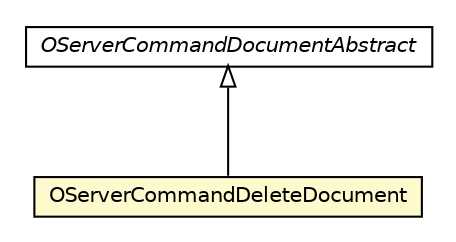 #!/usr/local/bin/dot
#
# Class diagram 
# Generated by UMLGraph version R5_6-24-gf6e263 (http://www.umlgraph.org/)
#

digraph G {
	edge [fontname="Helvetica",fontsize=10,labelfontname="Helvetica",labelfontsize=10];
	node [fontname="Helvetica",fontsize=10,shape=plaintext];
	nodesep=0.25;
	ranksep=0.5;
	// com.orientechnologies.orient.server.network.protocol.http.command.OServerCommandDocumentAbstract
	c6472615 [label=<<table title="com.orientechnologies.orient.server.network.protocol.http.command.OServerCommandDocumentAbstract" border="0" cellborder="1" cellspacing="0" cellpadding="2" port="p" href="../OServerCommandDocumentAbstract.html">
		<tr><td><table border="0" cellspacing="0" cellpadding="1">
<tr><td align="center" balign="center"><font face="Helvetica-Oblique"> OServerCommandDocumentAbstract </font></td></tr>
		</table></td></tr>
		</table>>, URL="../OServerCommandDocumentAbstract.html", fontname="Helvetica", fontcolor="black", fontsize=10.0];
	// com.orientechnologies.orient.server.network.protocol.http.command.delete.OServerCommandDeleteDocument
	c6472650 [label=<<table title="com.orientechnologies.orient.server.network.protocol.http.command.delete.OServerCommandDeleteDocument" border="0" cellborder="1" cellspacing="0" cellpadding="2" port="p" bgcolor="lemonChiffon" href="./OServerCommandDeleteDocument.html">
		<tr><td><table border="0" cellspacing="0" cellpadding="1">
<tr><td align="center" balign="center"> OServerCommandDeleteDocument </td></tr>
		</table></td></tr>
		</table>>, URL="./OServerCommandDeleteDocument.html", fontname="Helvetica", fontcolor="black", fontsize=10.0];
	//com.orientechnologies.orient.server.network.protocol.http.command.delete.OServerCommandDeleteDocument extends com.orientechnologies.orient.server.network.protocol.http.command.OServerCommandDocumentAbstract
	c6472615:p -> c6472650:p [dir=back,arrowtail=empty];
}

